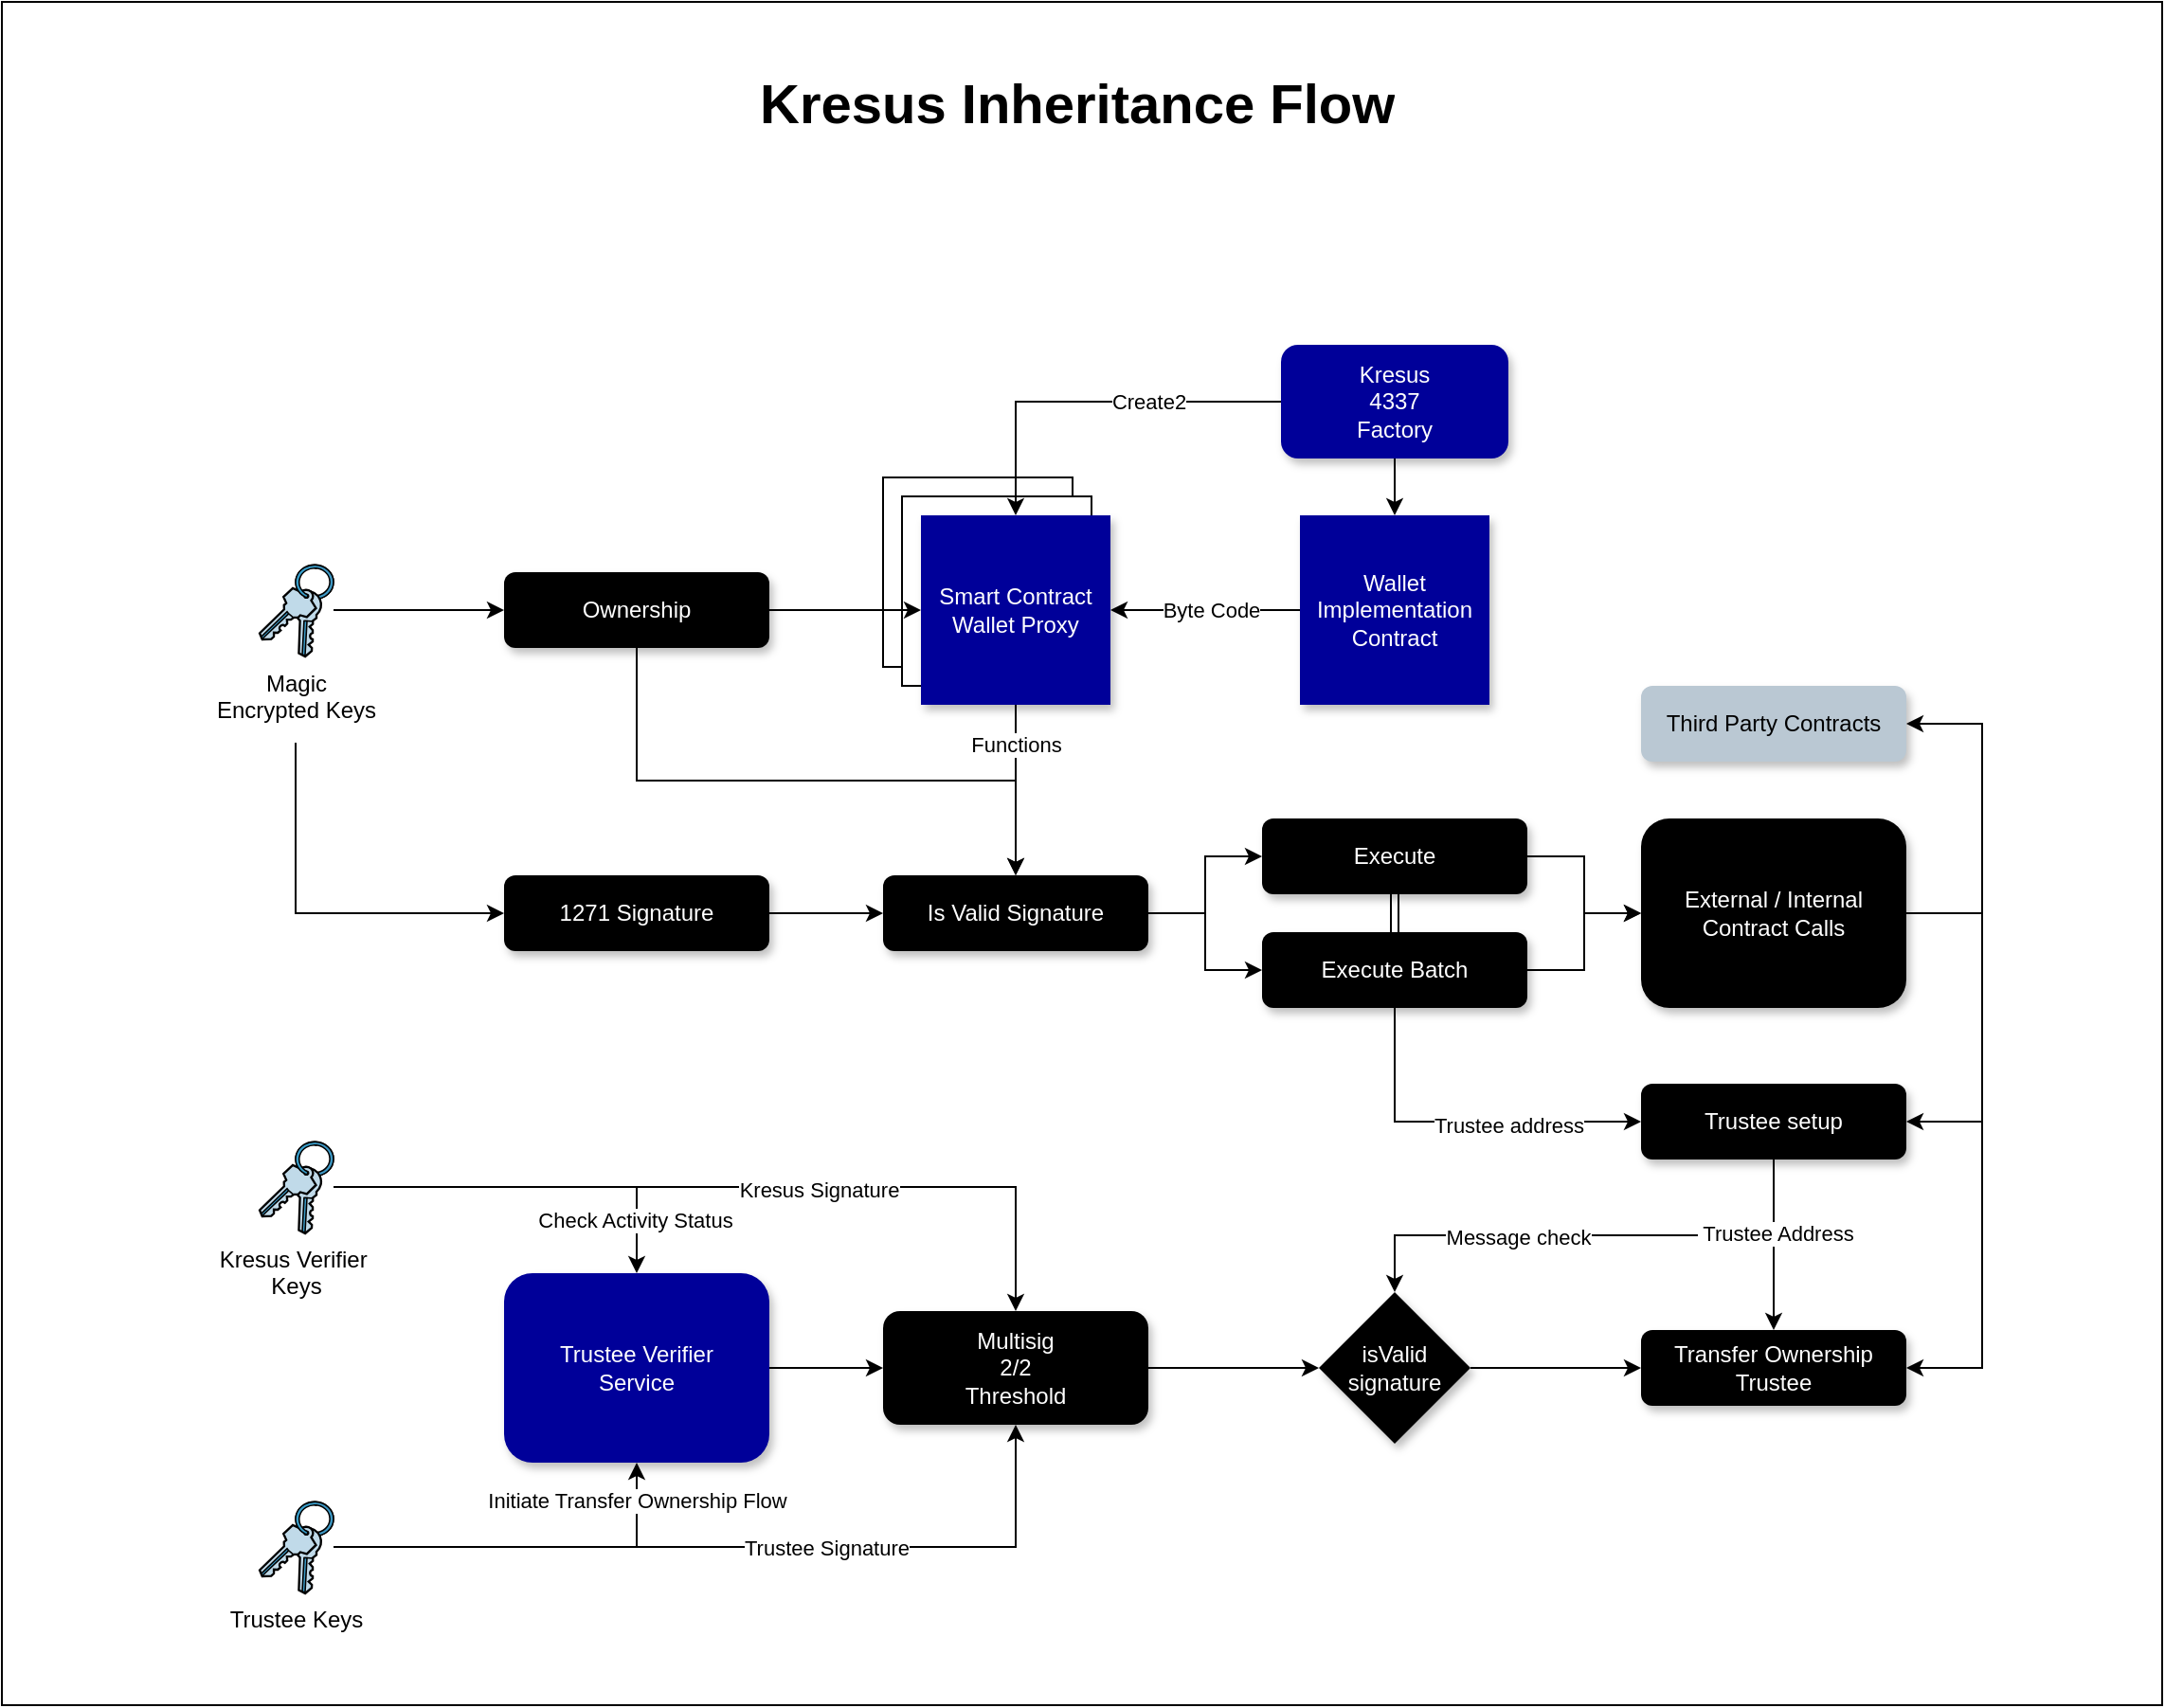 <mxfile version="26.0.16">
  <diagram name="Page-1" id="ECbBFmetKhTGnj-cMGHT">
    <mxGraphModel dx="1393" dy="688" grid="1" gridSize="10" guides="1" tooltips="1" connect="1" arrows="1" fold="1" page="1" pageScale="1" pageWidth="850" pageHeight="1100" math="0" shadow="0">
      <root>
        <mxCell id="0" />
        <mxCell id="1" parent="0" />
        <mxCell id="Gq1O3nBwWOJLRT3mH5RI-69" value="" style="rounded=0;whiteSpace=wrap;html=1;" vertex="1" parent="1">
          <mxGeometry x="290" y="40" width="1140" height="899" as="geometry" />
        </mxCell>
        <mxCell id="Gq1O3nBwWOJLRT3mH5RI-9" value="" style="edgeStyle=orthogonalEdgeStyle;rounded=0;orthogonalLoop=1;jettySize=auto;html=1;" edge="1" parent="1" source="Gq1O3nBwWOJLRT3mH5RI-2" target="Gq1O3nBwWOJLRT3mH5RI-3">
          <mxGeometry relative="1" as="geometry" />
        </mxCell>
        <mxCell id="Gq1O3nBwWOJLRT3mH5RI-2" value="&lt;font style=&quot;color: rgb(255, 255, 255);&quot;&gt;Kresus&lt;br&gt;4337&lt;br&gt;Factory&lt;/font&gt;" style="rounded=1;whiteSpace=wrap;html=1;fillColor=light-dark(#000099, #ededed);strokeColor=none;shadow=1;" vertex="1" parent="1">
          <mxGeometry x="965" y="221" width="120" height="60" as="geometry" />
        </mxCell>
        <mxCell id="Gq1O3nBwWOJLRT3mH5RI-8" style="edgeStyle=orthogonalEdgeStyle;rounded=0;orthogonalLoop=1;jettySize=auto;html=1;" edge="1" parent="1" source="Gq1O3nBwWOJLRT3mH5RI-3" target="Gq1O3nBwWOJLRT3mH5RI-6">
          <mxGeometry relative="1" as="geometry" />
        </mxCell>
        <mxCell id="Gq1O3nBwWOJLRT3mH5RI-19" value="Byte Code" style="edgeLabel;html=1;align=center;verticalAlign=middle;resizable=0;points=[];" vertex="1" connectable="0" parent="Gq1O3nBwWOJLRT3mH5RI-8">
          <mxGeometry x="-0.057" y="-3" relative="1" as="geometry">
            <mxPoint y="3" as="offset" />
          </mxGeometry>
        </mxCell>
        <mxCell id="Gq1O3nBwWOJLRT3mH5RI-3" value="&lt;font style=&quot;color: rgb(255, 255, 255);&quot;&gt;Wallet Implementation&lt;br&gt;Contract&lt;/font&gt;" style="whiteSpace=wrap;html=1;aspect=fixed;fillColor=light-dark(#000099, #ededed);gradientColor=none;strokeColor=none;shadow=1;" vertex="1" parent="1">
          <mxGeometry x="975" y="311" width="100" height="100" as="geometry" />
        </mxCell>
        <mxCell id="Gq1O3nBwWOJLRT3mH5RI-7" value="" style="group;strokeColor=none;" vertex="1" connectable="0" parent="1">
          <mxGeometry x="755" y="291" width="120" height="120" as="geometry" />
        </mxCell>
        <mxCell id="Gq1O3nBwWOJLRT3mH5RI-4" value="Wallet Proxy" style="whiteSpace=wrap;html=1;aspect=fixed;" vertex="1" parent="Gq1O3nBwWOJLRT3mH5RI-7">
          <mxGeometry width="100" height="100" as="geometry" />
        </mxCell>
        <mxCell id="Gq1O3nBwWOJLRT3mH5RI-5" value="Wallet Proxy" style="whiteSpace=wrap;html=1;aspect=fixed;" vertex="1" parent="Gq1O3nBwWOJLRT3mH5RI-7">
          <mxGeometry x="10" y="10" width="100" height="100" as="geometry" />
        </mxCell>
        <mxCell id="Gq1O3nBwWOJLRT3mH5RI-6" value="Smart Contract&lt;br&gt;Wallet Proxy" style="whiteSpace=wrap;html=1;aspect=fixed;fillColor=#000099;fontColor=#ffffff;strokeColor=none;shadow=1;" vertex="1" parent="Gq1O3nBwWOJLRT3mH5RI-7">
          <mxGeometry x="20" y="20" width="100" height="100" as="geometry" />
        </mxCell>
        <mxCell id="Gq1O3nBwWOJLRT3mH5RI-20" value="" style="edgeStyle=orthogonalEdgeStyle;rounded=0;orthogonalLoop=1;jettySize=auto;html=1;" edge="1" parent="1" source="Gq1O3nBwWOJLRT3mH5RI-10" target="Gq1O3nBwWOJLRT3mH5RI-6">
          <mxGeometry relative="1" as="geometry" />
        </mxCell>
        <mxCell id="Gq1O3nBwWOJLRT3mH5RI-26" style="edgeStyle=orthogonalEdgeStyle;rounded=0;orthogonalLoop=1;jettySize=auto;html=1;entryX=0.5;entryY=0;entryDx=0;entryDy=0;" edge="1" parent="1" source="Gq1O3nBwWOJLRT3mH5RI-10" target="Gq1O3nBwWOJLRT3mH5RI-15">
          <mxGeometry relative="1" as="geometry">
            <Array as="points">
              <mxPoint x="625" y="451" />
              <mxPoint x="825" y="451" />
            </Array>
          </mxGeometry>
        </mxCell>
        <mxCell id="Gq1O3nBwWOJLRT3mH5RI-10" value="Ownership" style="rounded=1;whiteSpace=wrap;html=1;gradientColor=none;fillColor=#000000;fontColor=#FFFFFF;shadow=1;strokeColor=none;" vertex="1" parent="1">
          <mxGeometry x="555" y="341" width="140" height="40" as="geometry" />
        </mxCell>
        <mxCell id="Gq1O3nBwWOJLRT3mH5RI-35" value="" style="edgeStyle=orthogonalEdgeStyle;rounded=0;orthogonalLoop=1;jettySize=auto;html=1;" edge="1" parent="1" source="Gq1O3nBwWOJLRT3mH5RI-11" target="Gq1O3nBwWOJLRT3mH5RI-32">
          <mxGeometry relative="1" as="geometry" />
        </mxCell>
        <mxCell id="Gq1O3nBwWOJLRT3mH5RI-42" value="" style="edgeStyle=orthogonalEdgeStyle;rounded=0;orthogonalLoop=1;jettySize=auto;html=1;shape=link;" edge="1" parent="1" source="Gq1O3nBwWOJLRT3mH5RI-11" target="Gq1O3nBwWOJLRT3mH5RI-14">
          <mxGeometry relative="1" as="geometry" />
        </mxCell>
        <mxCell id="Gq1O3nBwWOJLRT3mH5RI-11" value="Execute" style="rounded=1;whiteSpace=wrap;html=1;gradientColor=none;fillColor=#000000;fontColor=#FFFFFF;shadow=1;strokeColor=none;" vertex="1" parent="1">
          <mxGeometry x="955" y="471" width="140" height="40" as="geometry" />
        </mxCell>
        <mxCell id="Gq1O3nBwWOJLRT3mH5RI-12" value="Transfer Ownership&lt;div&gt;Trustee&lt;/div&gt;" style="rounded=1;whiteSpace=wrap;html=1;gradientColor=none;fillColor=#000000;fontColor=#FFFFFF;shadow=1;strokeColor=none;" vertex="1" parent="1">
          <mxGeometry x="1155" y="741" width="140" height="40" as="geometry" />
        </mxCell>
        <mxCell id="Gq1O3nBwWOJLRT3mH5RI-46" style="edgeStyle=orthogonalEdgeStyle;rounded=0;orthogonalLoop=1;jettySize=auto;html=1;entryX=0.5;entryY=0;entryDx=0;entryDy=0;" edge="1" parent="1" source="Gq1O3nBwWOJLRT3mH5RI-13" target="Gq1O3nBwWOJLRT3mH5RI-12">
          <mxGeometry relative="1" as="geometry" />
        </mxCell>
        <mxCell id="Gq1O3nBwWOJLRT3mH5RI-47" value="Trustee Address" style="edgeLabel;html=1;align=center;verticalAlign=middle;resizable=0;points=[];" vertex="1" connectable="0" parent="Gq1O3nBwWOJLRT3mH5RI-46">
          <mxGeometry x="-0.14" y="2" relative="1" as="geometry">
            <mxPoint as="offset" />
          </mxGeometry>
        </mxCell>
        <mxCell id="Gq1O3nBwWOJLRT3mH5RI-13" value="Trustee setup" style="rounded=1;whiteSpace=wrap;html=1;gradientColor=none;fillColor=#000000;fontColor=#FFFFFF;shadow=1;strokeColor=none;" vertex="1" parent="1">
          <mxGeometry x="1155" y="611" width="140" height="40" as="geometry" />
        </mxCell>
        <mxCell id="Gq1O3nBwWOJLRT3mH5RI-36" value="" style="edgeStyle=orthogonalEdgeStyle;rounded=0;orthogonalLoop=1;jettySize=auto;html=1;" edge="1" parent="1" source="Gq1O3nBwWOJLRT3mH5RI-14" target="Gq1O3nBwWOJLRT3mH5RI-32">
          <mxGeometry relative="1" as="geometry" />
        </mxCell>
        <mxCell id="Gq1O3nBwWOJLRT3mH5RI-41" style="edgeStyle=orthogonalEdgeStyle;rounded=0;orthogonalLoop=1;jettySize=auto;html=1;entryX=0;entryY=0.5;entryDx=0;entryDy=0;" edge="1" parent="1" source="Gq1O3nBwWOJLRT3mH5RI-14" target="Gq1O3nBwWOJLRT3mH5RI-13">
          <mxGeometry relative="1" as="geometry">
            <Array as="points">
              <mxPoint x="1025" y="631" />
            </Array>
          </mxGeometry>
        </mxCell>
        <mxCell id="Gq1O3nBwWOJLRT3mH5RI-43" value="Trustee address" style="edgeLabel;html=1;align=center;verticalAlign=middle;resizable=0;points=[];" vertex="1" connectable="0" parent="Gq1O3nBwWOJLRT3mH5RI-41">
          <mxGeometry x="0.02" y="-2" relative="1" as="geometry">
            <mxPoint x="23" as="offset" />
          </mxGeometry>
        </mxCell>
        <mxCell id="Gq1O3nBwWOJLRT3mH5RI-14" value="Execute Batch" style="rounded=1;whiteSpace=wrap;html=1;gradientColor=none;fillColor=#000000;fontColor=#FFFFFF;shadow=1;strokeColor=none;" vertex="1" parent="1">
          <mxGeometry x="955" y="531" width="140" height="40" as="geometry" />
        </mxCell>
        <mxCell id="Gq1O3nBwWOJLRT3mH5RI-30" value="" style="edgeStyle=orthogonalEdgeStyle;rounded=0;orthogonalLoop=1;jettySize=auto;html=1;" edge="1" parent="1" source="Gq1O3nBwWOJLRT3mH5RI-15" target="Gq1O3nBwWOJLRT3mH5RI-11">
          <mxGeometry relative="1" as="geometry" />
        </mxCell>
        <mxCell id="Gq1O3nBwWOJLRT3mH5RI-31" style="edgeStyle=orthogonalEdgeStyle;rounded=0;orthogonalLoop=1;jettySize=auto;html=1;entryX=0;entryY=0.5;entryDx=0;entryDy=0;" edge="1" parent="1" source="Gq1O3nBwWOJLRT3mH5RI-15" target="Gq1O3nBwWOJLRT3mH5RI-14">
          <mxGeometry relative="1" as="geometry" />
        </mxCell>
        <mxCell id="Gq1O3nBwWOJLRT3mH5RI-15" value="Is Valid Signature" style="rounded=1;whiteSpace=wrap;html=1;gradientColor=none;fillColor=#000000;fontColor=#FFFFFF;shadow=1;strokeColor=none;" vertex="1" parent="1">
          <mxGeometry x="755" y="501" width="140" height="40" as="geometry" />
        </mxCell>
        <mxCell id="Gq1O3nBwWOJLRT3mH5RI-17" style="edgeStyle=orthogonalEdgeStyle;rounded=0;orthogonalLoop=1;jettySize=auto;html=1;" edge="1" parent="1" source="Gq1O3nBwWOJLRT3mH5RI-2" target="Gq1O3nBwWOJLRT3mH5RI-6">
          <mxGeometry relative="1" as="geometry" />
        </mxCell>
        <mxCell id="Gq1O3nBwWOJLRT3mH5RI-18" value="Create2" style="edgeLabel;html=1;align=center;verticalAlign=middle;resizable=0;points=[];" vertex="1" connectable="0" parent="Gq1O3nBwWOJLRT3mH5RI-17">
          <mxGeometry x="-0.038" y="1" relative="1" as="geometry">
            <mxPoint x="26" y="-1" as="offset" />
          </mxGeometry>
        </mxCell>
        <mxCell id="Gq1O3nBwWOJLRT3mH5RI-22" style="edgeStyle=orthogonalEdgeStyle;rounded=0;orthogonalLoop=1;jettySize=auto;html=1;" edge="1" parent="1" source="Gq1O3nBwWOJLRT3mH5RI-21" target="Gq1O3nBwWOJLRT3mH5RI-10">
          <mxGeometry relative="1" as="geometry" />
        </mxCell>
        <mxCell id="Gq1O3nBwWOJLRT3mH5RI-24" style="edgeStyle=orthogonalEdgeStyle;rounded=0;orthogonalLoop=1;jettySize=auto;html=1;entryX=0;entryY=0.5;entryDx=0;entryDy=0;" edge="1" parent="1" target="Gq1O3nBwWOJLRT3mH5RI-23">
          <mxGeometry relative="1" as="geometry">
            <mxPoint x="445" y="431" as="sourcePoint" />
            <Array as="points">
              <mxPoint x="445" y="521" />
            </Array>
          </mxGeometry>
        </mxCell>
        <mxCell id="Gq1O3nBwWOJLRT3mH5RI-21" value="Magic&lt;div&gt;Encrypted Keys&lt;/div&gt;" style="shape=mxgraph.cisco.misc.keys;html=1;pointerEvents=1;dashed=0;fillColor=#036897;strokeColor=#ffffff;strokeWidth=2;verticalLabelPosition=bottom;verticalAlign=top;align=center;outlineConnect=0;" vertex="1" parent="1">
          <mxGeometry x="425" y="336.5" width="40" height="49" as="geometry" />
        </mxCell>
        <mxCell id="Gq1O3nBwWOJLRT3mH5RI-27" value="" style="edgeStyle=orthogonalEdgeStyle;rounded=0;orthogonalLoop=1;jettySize=auto;html=1;" edge="1" parent="1" source="Gq1O3nBwWOJLRT3mH5RI-23" target="Gq1O3nBwWOJLRT3mH5RI-15">
          <mxGeometry relative="1" as="geometry" />
        </mxCell>
        <mxCell id="Gq1O3nBwWOJLRT3mH5RI-23" value="1271 Signature" style="rounded=1;whiteSpace=wrap;html=1;gradientColor=none;fillColor=#000000;fontColor=#FFFFFF;shadow=1;strokeColor=none;" vertex="1" parent="1">
          <mxGeometry x="555" y="501" width="140" height="40" as="geometry" />
        </mxCell>
        <mxCell id="Gq1O3nBwWOJLRT3mH5RI-25" value="" style="edgeStyle=orthogonalEdgeStyle;rounded=0;orthogonalLoop=1;jettySize=auto;html=1;" edge="1" parent="1" source="Gq1O3nBwWOJLRT3mH5RI-6" target="Gq1O3nBwWOJLRT3mH5RI-15">
          <mxGeometry relative="1" as="geometry" />
        </mxCell>
        <mxCell id="Gq1O3nBwWOJLRT3mH5RI-28" value="Functions" style="edgeLabel;html=1;align=center;verticalAlign=middle;resizable=0;points=[];" vertex="1" connectable="0" parent="Gq1O3nBwWOJLRT3mH5RI-25">
          <mxGeometry x="-0.541" relative="1" as="geometry">
            <mxPoint as="offset" />
          </mxGeometry>
        </mxCell>
        <mxCell id="Gq1O3nBwWOJLRT3mH5RI-37" style="edgeStyle=orthogonalEdgeStyle;rounded=0;orthogonalLoop=1;jettySize=auto;html=1;entryX=1;entryY=0.5;entryDx=0;entryDy=0;" edge="1" parent="1" source="Gq1O3nBwWOJLRT3mH5RI-32" target="Gq1O3nBwWOJLRT3mH5RI-13">
          <mxGeometry relative="1" as="geometry">
            <Array as="points">
              <mxPoint x="1335" y="521" />
              <mxPoint x="1335" y="631" />
            </Array>
          </mxGeometry>
        </mxCell>
        <mxCell id="Gq1O3nBwWOJLRT3mH5RI-38" style="edgeStyle=orthogonalEdgeStyle;rounded=0;orthogonalLoop=1;jettySize=auto;html=1;entryX=1;entryY=0.5;entryDx=0;entryDy=0;" edge="1" parent="1" source="Gq1O3nBwWOJLRT3mH5RI-32" target="Gq1O3nBwWOJLRT3mH5RI-12">
          <mxGeometry relative="1" as="geometry">
            <Array as="points">
              <mxPoint x="1335" y="521" />
              <mxPoint x="1335" y="761" />
            </Array>
          </mxGeometry>
        </mxCell>
        <mxCell id="Gq1O3nBwWOJLRT3mH5RI-40" style="edgeStyle=orthogonalEdgeStyle;rounded=0;orthogonalLoop=1;jettySize=auto;html=1;entryX=1;entryY=0.5;entryDx=0;entryDy=0;" edge="1" parent="1" source="Gq1O3nBwWOJLRT3mH5RI-32" target="Gq1O3nBwWOJLRT3mH5RI-39">
          <mxGeometry relative="1" as="geometry">
            <Array as="points">
              <mxPoint x="1335" y="521" />
              <mxPoint x="1335" y="421" />
            </Array>
          </mxGeometry>
        </mxCell>
        <mxCell id="Gq1O3nBwWOJLRT3mH5RI-32" value="External / Internal Contract Calls" style="rounded=1;whiteSpace=wrap;html=1;gradientColor=none;fillColor=#000000;fontColor=#FFFFFF;shadow=1;strokeColor=none;" vertex="1" parent="1">
          <mxGeometry x="1155" y="471" width="140" height="100" as="geometry" />
        </mxCell>
        <mxCell id="Gq1O3nBwWOJLRT3mH5RI-39" value="Third Party Contracts" style="rounded=1;whiteSpace=wrap;html=1;fillColor=#bac8d3;strokeColor=none;shadow=1;" vertex="1" parent="1">
          <mxGeometry x="1155" y="401" width="140" height="40" as="geometry" />
        </mxCell>
        <mxCell id="Gq1O3nBwWOJLRT3mH5RI-49" style="edgeStyle=orthogonalEdgeStyle;rounded=0;orthogonalLoop=1;jettySize=auto;html=1;" edge="1" parent="1" source="Gq1O3nBwWOJLRT3mH5RI-44" target="Gq1O3nBwWOJLRT3mH5RI-48">
          <mxGeometry relative="1" as="geometry" />
        </mxCell>
        <mxCell id="Gq1O3nBwWOJLRT3mH5RI-65" value="Kresus Signature" style="edgeLabel;html=1;align=center;verticalAlign=middle;resizable=0;points=[];" vertex="1" connectable="0" parent="Gq1O3nBwWOJLRT3mH5RI-49">
          <mxGeometry x="0.202" y="-1" relative="1" as="geometry">
            <mxPoint as="offset" />
          </mxGeometry>
        </mxCell>
        <mxCell id="Gq1O3nBwWOJLRT3mH5RI-64" style="edgeStyle=orthogonalEdgeStyle;rounded=0;orthogonalLoop=1;jettySize=auto;html=1;" edge="1" parent="1" source="Gq1O3nBwWOJLRT3mH5RI-44" target="Gq1O3nBwWOJLRT3mH5RI-61">
          <mxGeometry relative="1" as="geometry" />
        </mxCell>
        <mxCell id="Gq1O3nBwWOJLRT3mH5RI-67" value="Check Activity Status" style="edgeLabel;html=1;align=center;verticalAlign=middle;resizable=0;points=[];" vertex="1" connectable="0" parent="Gq1O3nBwWOJLRT3mH5RI-64">
          <mxGeometry x="0.721" y="-1" relative="1" as="geometry">
            <mxPoint as="offset" />
          </mxGeometry>
        </mxCell>
        <mxCell id="Gq1O3nBwWOJLRT3mH5RI-44" value="Kresus Verifier&amp;nbsp;&lt;div&gt;Keys&lt;div&gt;&lt;br&gt;&lt;/div&gt;&lt;/div&gt;" style="shape=mxgraph.cisco.misc.keys;html=1;pointerEvents=1;dashed=0;fillColor=#036897;strokeColor=#ffffff;strokeWidth=2;verticalLabelPosition=bottom;verticalAlign=top;align=center;outlineConnect=0;" vertex="1" parent="1">
          <mxGeometry x="425" y="641" width="40" height="49" as="geometry" />
        </mxCell>
        <mxCell id="Gq1O3nBwWOJLRT3mH5RI-50" style="edgeStyle=orthogonalEdgeStyle;rounded=0;orthogonalLoop=1;jettySize=auto;html=1;" edge="1" parent="1" source="Gq1O3nBwWOJLRT3mH5RI-45" target="Gq1O3nBwWOJLRT3mH5RI-48">
          <mxGeometry relative="1" as="geometry" />
        </mxCell>
        <mxCell id="Gq1O3nBwWOJLRT3mH5RI-63" style="edgeStyle=orthogonalEdgeStyle;rounded=0;orthogonalLoop=1;jettySize=auto;html=1;" edge="1" parent="1" source="Gq1O3nBwWOJLRT3mH5RI-45" target="Gq1O3nBwWOJLRT3mH5RI-61">
          <mxGeometry relative="1" as="geometry" />
        </mxCell>
        <mxCell id="Gq1O3nBwWOJLRT3mH5RI-45" value="&lt;div&gt;&lt;div&gt;Trustee Keys&lt;/div&gt;&lt;/div&gt;" style="shape=mxgraph.cisco.misc.keys;html=1;pointerEvents=1;dashed=0;fillColor=#036897;strokeColor=#ffffff;strokeWidth=2;verticalLabelPosition=bottom;verticalAlign=top;align=center;outlineConnect=0;" vertex="1" parent="1">
          <mxGeometry x="425" y="831" width="40" height="49" as="geometry" />
        </mxCell>
        <mxCell id="Gq1O3nBwWOJLRT3mH5RI-56" value="" style="edgeStyle=orthogonalEdgeStyle;rounded=0;orthogonalLoop=1;jettySize=auto;html=1;" edge="1" parent="1" source="Gq1O3nBwWOJLRT3mH5RI-48" target="Gq1O3nBwWOJLRT3mH5RI-55">
          <mxGeometry relative="1" as="geometry" />
        </mxCell>
        <mxCell id="Gq1O3nBwWOJLRT3mH5RI-48" value="Multisig&lt;br&gt;2/2&lt;br&gt;Threshold" style="rounded=1;whiteSpace=wrap;html=1;fillColor=#000000;fontColor=#FFFFFF;shadow=1;strokeColor=none;" vertex="1" parent="1">
          <mxGeometry x="755" y="731" width="140" height="60" as="geometry" />
        </mxCell>
        <mxCell id="Gq1O3nBwWOJLRT3mH5RI-57" value="" style="edgeStyle=orthogonalEdgeStyle;rounded=0;orthogonalLoop=1;jettySize=auto;html=1;" edge="1" parent="1" source="Gq1O3nBwWOJLRT3mH5RI-55" target="Gq1O3nBwWOJLRT3mH5RI-12">
          <mxGeometry relative="1" as="geometry" />
        </mxCell>
        <mxCell id="Gq1O3nBwWOJLRT3mH5RI-58" style="edgeStyle=orthogonalEdgeStyle;rounded=0;orthogonalLoop=1;jettySize=auto;html=1;startArrow=classic;startFill=1;endArrow=none;" edge="1" parent="1" source="Gq1O3nBwWOJLRT3mH5RI-55">
          <mxGeometry relative="1" as="geometry">
            <mxPoint x="1185" y="691" as="targetPoint" />
            <Array as="points">
              <mxPoint x="1025" y="691" />
            </Array>
          </mxGeometry>
        </mxCell>
        <mxCell id="Gq1O3nBwWOJLRT3mH5RI-59" value="Message check" style="edgeLabel;html=1;align=center;verticalAlign=middle;resizable=0;points=[];" vertex="1" connectable="0" parent="Gq1O3nBwWOJLRT3mH5RI-58">
          <mxGeometry x="-0.005" y="-1" relative="1" as="geometry">
            <mxPoint as="offset" />
          </mxGeometry>
        </mxCell>
        <mxCell id="Gq1O3nBwWOJLRT3mH5RI-55" value="isValid&lt;br&gt;signature" style="rhombus;whiteSpace=wrap;html=1;gradientColor=none;fillColor=#000000;fontColor=#FFFFFF;shadow=1;strokeColor=none;" vertex="1" parent="1">
          <mxGeometry x="985" y="721" width="80" height="80" as="geometry" />
        </mxCell>
        <mxCell id="Gq1O3nBwWOJLRT3mH5RI-62" value="" style="edgeStyle=orthogonalEdgeStyle;rounded=0;orthogonalLoop=1;jettySize=auto;html=1;" edge="1" parent="1" source="Gq1O3nBwWOJLRT3mH5RI-61" target="Gq1O3nBwWOJLRT3mH5RI-48">
          <mxGeometry relative="1" as="geometry" />
        </mxCell>
        <mxCell id="Gq1O3nBwWOJLRT3mH5RI-61" value="Trustee&amp;nbsp;Verifier&lt;br&gt;Service" style="rounded=1;whiteSpace=wrap;html=1;fillColor=#000099;strokeColor=none;labelBorderColor=none;fontColor=#FFFFFF;shadow=1;" vertex="1" parent="1">
          <mxGeometry x="555" y="711" width="140" height="100" as="geometry" />
        </mxCell>
        <mxCell id="Gq1O3nBwWOJLRT3mH5RI-66" value="Trustee Signature" style="edgeLabel;html=1;align=center;verticalAlign=middle;resizable=0;points=[];" vertex="1" connectable="0" parent="1">
          <mxGeometry x="725.005" y="855.495" as="geometry" />
        </mxCell>
        <mxCell id="Gq1O3nBwWOJLRT3mH5RI-68" value="Initiate Transfer Ownership Flow" style="edgeLabel;html=1;align=center;verticalAlign=middle;resizable=0;points=[];" vertex="1" connectable="0" parent="1">
          <mxGeometry x="625.0" y="831.004" as="geometry" />
        </mxCell>
        <mxCell id="Gq1O3nBwWOJLRT3mH5RI-70" value="&lt;h1 style=&quot;margin-top: 0px;&quot;&gt;&lt;font style=&quot;font-size: 29px;&quot;&gt;Kresus Inheritance Flow&lt;/font&gt;&lt;/h1&gt;" style="text;html=1;whiteSpace=wrap;overflow=hidden;rounded=0;" vertex="1" parent="1">
          <mxGeometry x="687.5" y="70" width="345" height="70" as="geometry" />
        </mxCell>
      </root>
    </mxGraphModel>
  </diagram>
</mxfile>
